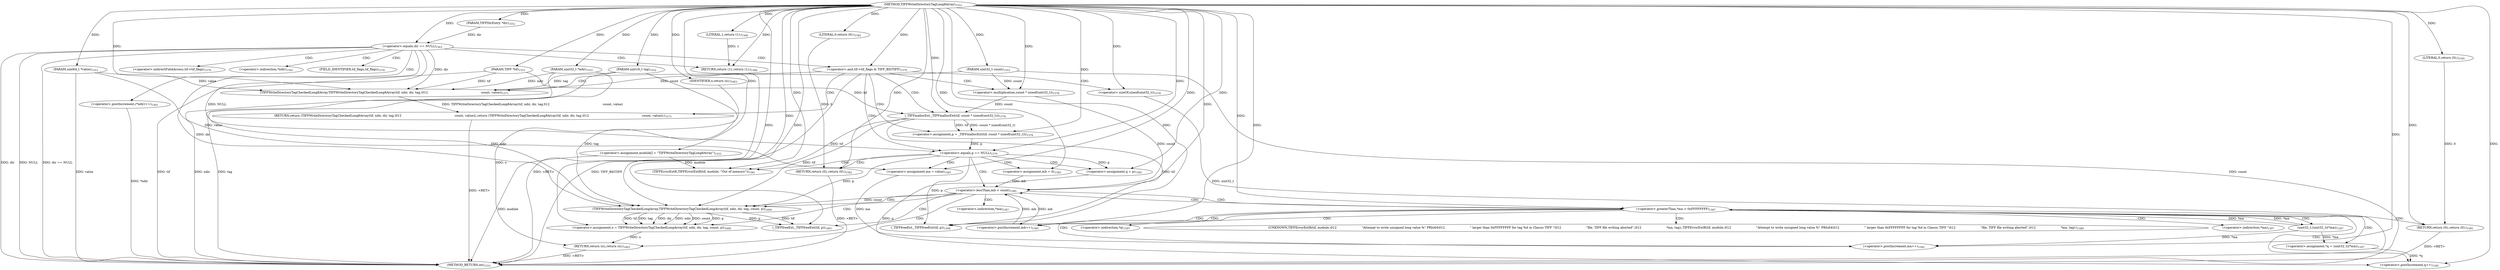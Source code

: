 digraph "TIFFWriteDirectoryTagLong8Array" {  
"68257" [label = <(METHOD,TIFFWriteDirectoryTagLong8Array)<SUB>1551</SUB>> ]
"68373" [label = <(METHOD_RETURN,int)<SUB>1551</SUB>> ]
"68258" [label = <(PARAM,TIFF *tif)<SUB>1551</SUB>> ]
"68259" [label = <(PARAM,uint32_t *ndir)<SUB>1551</SUB>> ]
"68260" [label = <(PARAM,TIFFDirEntry *dir)<SUB>1552</SUB>> ]
"68261" [label = <(PARAM,uint16_t tag)<SUB>1552</SUB>> ]
"68262" [label = <(PARAM,uint32_t count)<SUB>1553</SUB>> ]
"68263" [label = <(PARAM,uint64_t *value)<SUB>1553</SUB>> ]
"68266" [label = <(&lt;operator&gt;.assignment,module[] = &quot;TIFFWriteDirectoryTagLong8Array&quot;)<SUB>1555</SUB>> ]
"68299" [label = <(&lt;operator&gt;.assignment,p = _TIFFmallocExt(tif, count * sizeof(uint32_t)))<SUB>1578</SUB>> ]
"68359" [label = <(&lt;operator&gt;.assignment,o = TIFFWriteDirectoryTagCheckedLongArray(tif, ndir, dir, tag, count, p))<SUB>1600</SUB>> ]
"68368" [label = <(_TIFFfreeExt,_TIFFfreeExt(tif, p))<SUB>1601</SUB>> ]
"68371" [label = <(RETURN,return (o);,return (o);)<SUB>1603</SUB>> ]
"68275" [label = <(&lt;operator&gt;.equals,dir == NULL)<SUB>1563</SUB>> ]
"68285" [label = <(&lt;operator&gt;.and,tif-&gt;tif_flags &amp; TIFF_BIGTIFF)<SUB>1570</SUB>> ]
"68308" [label = <(&lt;operator&gt;.equals,p == NULL)<SUB>1579</SUB>> ]
"68330" [label = <(&lt;operator&gt;.lessThan,mb &lt; count)<SUB>1585</SUB>> ]
"68372" [label = <(IDENTIFIER,o,return (o);)<SUB>1603</SUB>> ]
"68279" [label = <(&lt;operator&gt;.postIncrement,(*ndir)++)<SUB>1565</SUB>> ]
"68282" [label = <(RETURN,return (1);,return (1);)<SUB>1566</SUB>> ]
"68291" [label = <(RETURN,return (TIFFWriteDirectoryTagCheckedLong8Array(tif, ndir, dir, tag,\012                                                       count, value));,return (TIFFWriteDirectoryTagCheckedLong8Array(tif, ndir, dir, tag,\012                                                       count, value));)<SUB>1571</SUB>> ]
"68301" [label = <(_TIFFmallocExt,_TIFFmallocExt(tif, count * sizeof(uint32_t)))<SUB>1578</SUB>> ]
"68312" [label = <(TIFFErrorExtR,TIFFErrorExtR(tif, module, &quot;Out of memory&quot;))<SUB>1581</SUB>> ]
"68316" [label = <(RETURN,return (0);,return (0);)<SUB>1582</SUB>> ]
"68334" [label = <(&lt;operator&gt;.postIncrement,ma++)<SUB>1585</SUB>> ]
"68336" [label = <(&lt;operator&gt;.postIncrement,mb++)<SUB>1585</SUB>> ]
"68338" [label = <(&lt;operator&gt;.postIncrement,q++)<SUB>1585</SUB>> ]
"68353" [label = <(&lt;operator&gt;.assignment,*q = (uint32_t)(*ma))<SUB>1597</SUB>> ]
"68361" [label = <(TIFFWriteDirectoryTagCheckedLongArray,TIFFWriteDirectoryTagCheckedLongArray(tif, ndir, dir, tag, count, p))<SUB>1600</SUB>> ]
"68283" [label = <(LITERAL,1,return (1);)<SUB>1566</SUB>> ]
"68292" [label = <(TIFFWriteDirectoryTagCheckedLong8Array,TIFFWriteDirectoryTagCheckedLong8Array(tif, ndir, dir, tag,\012                                                       count, value))<SUB>1571</SUB>> ]
"68303" [label = <(&lt;operator&gt;.multiplication,count * sizeof(uint32_t))<SUB>1578</SUB>> ]
"68317" [label = <(LITERAL,0,return (0);)<SUB>1582</SUB>> ]
"68321" [label = <(&lt;operator&gt;.assignment,q = p)<SUB>1585</SUB>> ]
"68324" [label = <(&lt;operator&gt;.assignment,ma = value)<SUB>1585</SUB>> ]
"68327" [label = <(&lt;operator&gt;.assignment,mb = 0)<SUB>1585</SUB>> ]
"68342" [label = <(&lt;operator&gt;.greaterThan,*ma &gt; 0xFFFFFFFF)<SUB>1587</SUB>> ]
"68305" [label = <(&lt;operator&gt;.sizeOf,sizeof(uint32_t))<SUB>1578</SUB>> ]
"68348" [label = <(_TIFFfreeExt,_TIFFfreeExt(tif, p))<SUB>1594</SUB>> ]
"68351" [label = <(RETURN,return (0);,return (0);)<SUB>1595</SUB>> ]
"68356" [label = <(uint32_t,(uint32_t)(*ma))<SUB>1597</SUB>> ]
"68352" [label = <(LITERAL,0,return (0);)<SUB>1595</SUB>> ]
"68286" [label = <(&lt;operator&gt;.indirectFieldAccess,tif-&gt;tif_flags)<SUB>1570</SUB>> ]
"68280" [label = <(&lt;operator&gt;.indirection,*ndir)<SUB>1565</SUB>> ]
"68288" [label = <(FIELD_IDENTIFIER,tif_flags,tif_flags)<SUB>1570</SUB>> ]
"68354" [label = <(&lt;operator&gt;.indirection,*q)<SUB>1597</SUB>> ]
"68343" [label = <(&lt;operator&gt;.indirection,*ma)<SUB>1587</SUB>> ]
"68347" [label = <(UNKNOWN,TIFFErrorExtR(tif, module,\012                          &quot;Attempt to write unsigned long value %&quot; PRIu64\012                          &quot; larger than 0xFFFFFFFF for tag %d in Classic TIFF &quot;\012                          &quot;file. TIFF file writing aborted&quot;,\012                          *ma, tag);,TIFFErrorExtR(tif, module,\012                          &quot;Attempt to write unsigned long value %&quot; PRIu64\012                          &quot; larger than 0xFFFFFFFF for tag %d in Classic TIFF &quot;\012                          &quot;file. TIFF file writing aborted&quot;,\012                          *ma, tag);)<SUB>1589</SUB>> ]
"68357" [label = <(&lt;operator&gt;.indirection,*ma)<SUB>1597</SUB>> ]
  "68316" -> "68373"  [ label = "DDG: &lt;RET&gt;"] 
  "68351" -> "68373"  [ label = "DDG: &lt;RET&gt;"] 
  "68371" -> "68373"  [ label = "DDG: &lt;RET&gt;"] 
  "68291" -> "68373"  [ label = "DDG: &lt;RET&gt;"] 
  "68282" -> "68373"  [ label = "DDG: &lt;RET&gt;"] 
  "68258" -> "68373"  [ label = "DDG: tif"] 
  "68259" -> "68373"  [ label = "DDG: ndir"] 
  "68261" -> "68373"  [ label = "DDG: tag"] 
  "68262" -> "68373"  [ label = "DDG: count"] 
  "68263" -> "68373"  [ label = "DDG: value"] 
  "68266" -> "68373"  [ label = "DDG: module"] 
  "68275" -> "68373"  [ label = "DDG: dir"] 
  "68275" -> "68373"  [ label = "DDG: NULL"] 
  "68275" -> "68373"  [ label = "DDG: dir == NULL"] 
  "68279" -> "68373"  [ label = "DDG: *ndir"] 
  "68285" -> "68373"  [ label = "DDG: TIFF_BIGTIFF"] 
  "68305" -> "68373"  [ label = "DDG: uint32_t"] 
  "68257" -> "68258"  [ label = "DDG: "] 
  "68257" -> "68259"  [ label = "DDG: "] 
  "68257" -> "68260"  [ label = "DDG: "] 
  "68257" -> "68261"  [ label = "DDG: "] 
  "68257" -> "68262"  [ label = "DDG: "] 
  "68257" -> "68263"  [ label = "DDG: "] 
  "68257" -> "68266"  [ label = "DDG: "] 
  "68301" -> "68299"  [ label = "DDG: tif"] 
  "68301" -> "68299"  [ label = "DDG: count * sizeof(uint32_t)"] 
  "68361" -> "68359"  [ label = "DDG: tag"] 
  "68361" -> "68359"  [ label = "DDG: dir"] 
  "68361" -> "68359"  [ label = "DDG: ndir"] 
  "68361" -> "68359"  [ label = "DDG: count"] 
  "68361" -> "68359"  [ label = "DDG: p"] 
  "68361" -> "68359"  [ label = "DDG: tif"] 
  "68372" -> "68371"  [ label = "DDG: o"] 
  "68359" -> "68371"  [ label = "DDG: o"] 
  "68257" -> "68299"  [ label = "DDG: "] 
  "68257" -> "68359"  [ label = "DDG: "] 
  "68361" -> "68368"  [ label = "DDG: tif"] 
  "68257" -> "68368"  [ label = "DDG: "] 
  "68361" -> "68368"  [ label = "DDG: p"] 
  "68257" -> "68372"  [ label = "DDG: "] 
  "68260" -> "68275"  [ label = "DDG: dir"] 
  "68257" -> "68275"  [ label = "DDG: "] 
  "68283" -> "68282"  [ label = "DDG: 1"] 
  "68257" -> "68282"  [ label = "DDG: "] 
  "68257" -> "68285"  [ label = "DDG: "] 
  "68292" -> "68291"  [ label = "DDG: TIFFWriteDirectoryTagCheckedLong8Array(tif, ndir, dir, tag,\012                                                       count, value)"] 
  "68258" -> "68301"  [ label = "DDG: tif"] 
  "68257" -> "68301"  [ label = "DDG: "] 
  "68303" -> "68301"  [ label = "DDG: count"] 
  "68299" -> "68308"  [ label = "DDG: p"] 
  "68257" -> "68308"  [ label = "DDG: "] 
  "68275" -> "68308"  [ label = "DDG: NULL"] 
  "68317" -> "68316"  [ label = "DDG: 0"] 
  "68257" -> "68316"  [ label = "DDG: "] 
  "68327" -> "68330"  [ label = "DDG: mb"] 
  "68336" -> "68330"  [ label = "DDG: mb"] 
  "68257" -> "68330"  [ label = "DDG: "] 
  "68303" -> "68330"  [ label = "DDG: count"] 
  "68356" -> "68353"  [ label = "DDG: *ma"] 
  "68301" -> "68361"  [ label = "DDG: tif"] 
  "68257" -> "68361"  [ label = "DDG: "] 
  "68259" -> "68361"  [ label = "DDG: ndir"] 
  "68275" -> "68361"  [ label = "DDG: dir"] 
  "68261" -> "68361"  [ label = "DDG: tag"] 
  "68330" -> "68361"  [ label = "DDG: count"] 
  "68308" -> "68361"  [ label = "DDG: p"] 
  "68257" -> "68283"  [ label = "DDG: "] 
  "68262" -> "68303"  [ label = "DDG: count"] 
  "68257" -> "68303"  [ label = "DDG: "] 
  "68301" -> "68312"  [ label = "DDG: tif"] 
  "68257" -> "68312"  [ label = "DDG: "] 
  "68266" -> "68312"  [ label = "DDG: module"] 
  "68257" -> "68317"  [ label = "DDG: "] 
  "68308" -> "68321"  [ label = "DDG: p"] 
  "68257" -> "68321"  [ label = "DDG: "] 
  "68263" -> "68324"  [ label = "DDG: value"] 
  "68257" -> "68324"  [ label = "DDG: "] 
  "68257" -> "68327"  [ label = "DDG: "] 
  "68324" -> "68334"  [ label = "DDG: ma"] 
  "68356" -> "68334"  [ label = "DDG: *ma"] 
  "68257" -> "68334"  [ label = "DDG: "] 
  "68330" -> "68336"  [ label = "DDG: mb"] 
  "68257" -> "68336"  [ label = "DDG: "] 
  "68321" -> "68338"  [ label = "DDG: q"] 
  "68353" -> "68338"  [ label = "DDG: *q"] 
  "68257" -> "68338"  [ label = "DDG: "] 
  "68258" -> "68292"  [ label = "DDG: tif"] 
  "68257" -> "68292"  [ label = "DDG: "] 
  "68259" -> "68292"  [ label = "DDG: ndir"] 
  "68275" -> "68292"  [ label = "DDG: dir"] 
  "68261" -> "68292"  [ label = "DDG: tag"] 
  "68262" -> "68292"  [ label = "DDG: count"] 
  "68263" -> "68292"  [ label = "DDG: value"] 
  "68257" -> "68305"  [ label = "DDG: "] 
  "68356" -> "68342"  [ label = "DDG: *ma"] 
  "68257" -> "68342"  [ label = "DDG: "] 
  "68352" -> "68351"  [ label = "DDG: 0"] 
  "68257" -> "68351"  [ label = "DDG: "] 
  "68342" -> "68356"  [ label = "DDG: *ma"] 
  "68301" -> "68348"  [ label = "DDG: tif"] 
  "68257" -> "68348"  [ label = "DDG: "] 
  "68308" -> "68348"  [ label = "DDG: p"] 
  "68257" -> "68352"  [ label = "DDG: "] 
  "68275" -> "68280"  [ label = "CDG: "] 
  "68275" -> "68279"  [ label = "CDG: "] 
  "68275" -> "68285"  [ label = "CDG: "] 
  "68275" -> "68282"  [ label = "CDG: "] 
  "68275" -> "68286"  [ label = "CDG: "] 
  "68275" -> "68288"  [ label = "CDG: "] 
  "68285" -> "68305"  [ label = "CDG: "] 
  "68285" -> "68303"  [ label = "CDG: "] 
  "68285" -> "68292"  [ label = "CDG: "] 
  "68285" -> "68308"  [ label = "CDG: "] 
  "68285" -> "68301"  [ label = "CDG: "] 
  "68285" -> "68291"  [ label = "CDG: "] 
  "68285" -> "68299"  [ label = "CDG: "] 
  "68308" -> "68324"  [ label = "CDG: "] 
  "68308" -> "68330"  [ label = "CDG: "] 
  "68308" -> "68316"  [ label = "CDG: "] 
  "68308" -> "68321"  [ label = "CDG: "] 
  "68308" -> "68312"  [ label = "CDG: "] 
  "68308" -> "68327"  [ label = "CDG: "] 
  "68330" -> "68342"  [ label = "CDG: "] 
  "68330" -> "68343"  [ label = "CDG: "] 
  "68330" -> "68371"  [ label = "CDG: "] 
  "68330" -> "68359"  [ label = "CDG: "] 
  "68330" -> "68368"  [ label = "CDG: "] 
  "68330" -> "68361"  [ label = "CDG: "] 
  "68342" -> "68356"  [ label = "CDG: "] 
  "68342" -> "68351"  [ label = "CDG: "] 
  "68342" -> "68354"  [ label = "CDG: "] 
  "68342" -> "68334"  [ label = "CDG: "] 
  "68342" -> "68347"  [ label = "CDG: "] 
  "68342" -> "68330"  [ label = "CDG: "] 
  "68342" -> "68348"  [ label = "CDG: "] 
  "68342" -> "68357"  [ label = "CDG: "] 
  "68342" -> "68338"  [ label = "CDG: "] 
  "68342" -> "68336"  [ label = "CDG: "] 
  "68342" -> "68353"  [ label = "CDG: "] 
}
